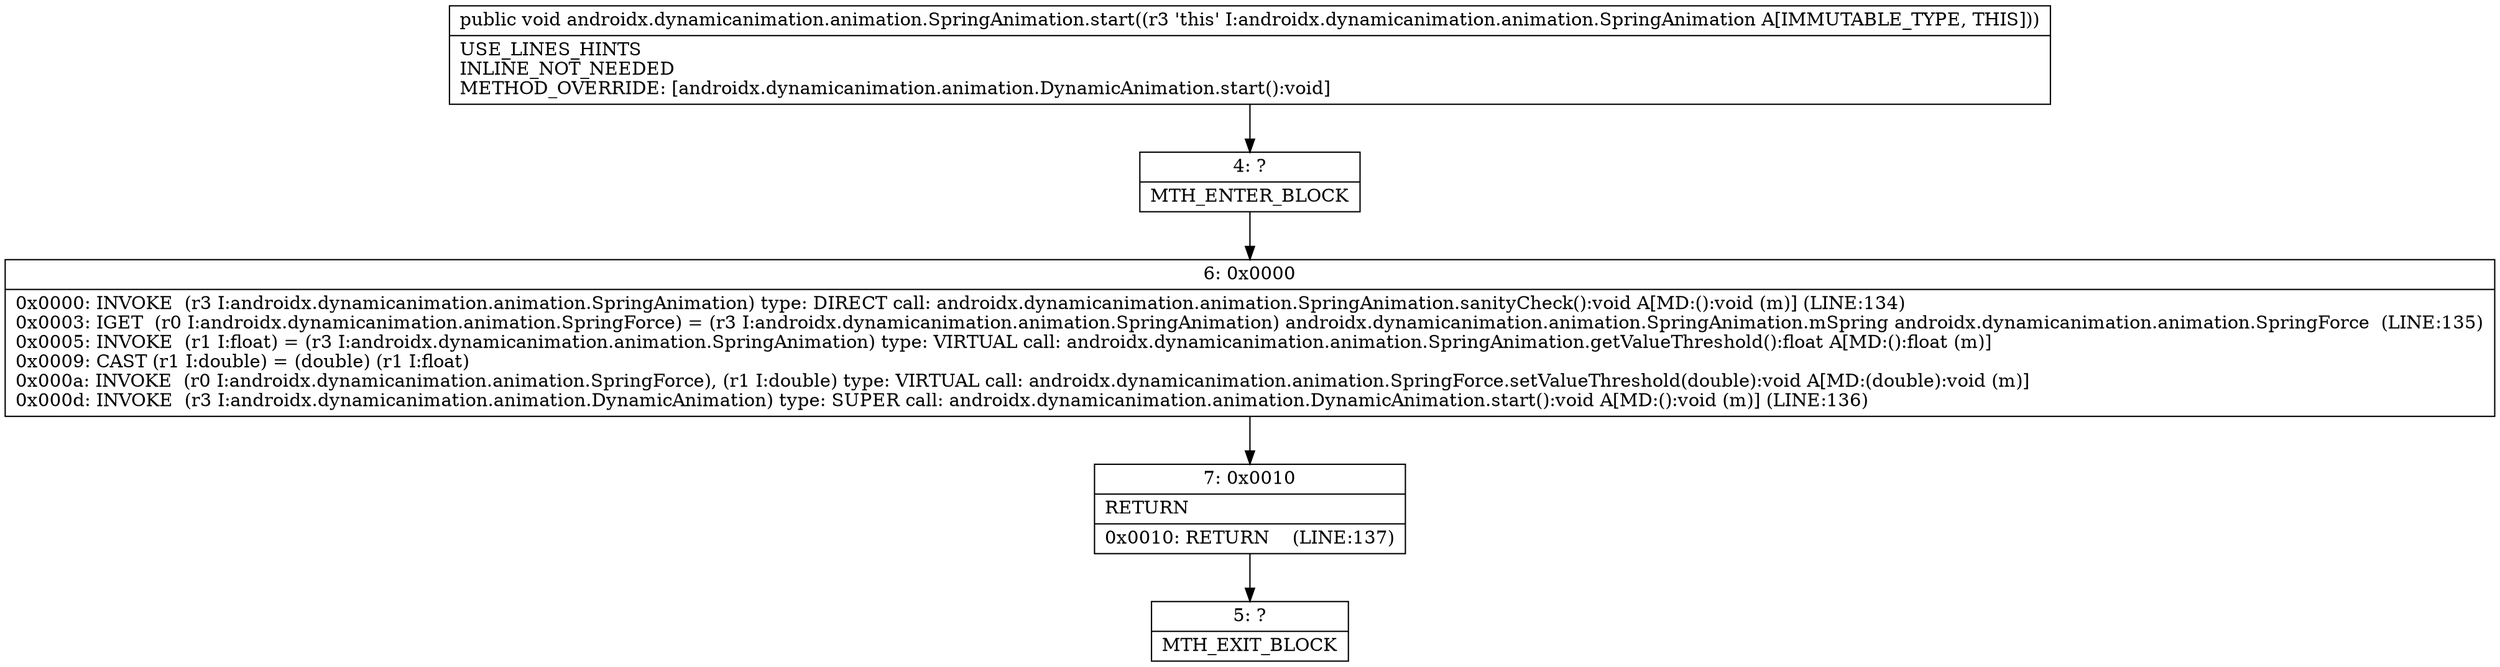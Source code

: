 digraph "CFG forandroidx.dynamicanimation.animation.SpringAnimation.start()V" {
Node_4 [shape=record,label="{4\:\ ?|MTH_ENTER_BLOCK\l}"];
Node_6 [shape=record,label="{6\:\ 0x0000|0x0000: INVOKE  (r3 I:androidx.dynamicanimation.animation.SpringAnimation) type: DIRECT call: androidx.dynamicanimation.animation.SpringAnimation.sanityCheck():void A[MD:():void (m)] (LINE:134)\l0x0003: IGET  (r0 I:androidx.dynamicanimation.animation.SpringForce) = (r3 I:androidx.dynamicanimation.animation.SpringAnimation) androidx.dynamicanimation.animation.SpringAnimation.mSpring androidx.dynamicanimation.animation.SpringForce  (LINE:135)\l0x0005: INVOKE  (r1 I:float) = (r3 I:androidx.dynamicanimation.animation.SpringAnimation) type: VIRTUAL call: androidx.dynamicanimation.animation.SpringAnimation.getValueThreshold():float A[MD:():float (m)]\l0x0009: CAST (r1 I:double) = (double) (r1 I:float) \l0x000a: INVOKE  (r0 I:androidx.dynamicanimation.animation.SpringForce), (r1 I:double) type: VIRTUAL call: androidx.dynamicanimation.animation.SpringForce.setValueThreshold(double):void A[MD:(double):void (m)]\l0x000d: INVOKE  (r3 I:androidx.dynamicanimation.animation.DynamicAnimation) type: SUPER call: androidx.dynamicanimation.animation.DynamicAnimation.start():void A[MD:():void (m)] (LINE:136)\l}"];
Node_7 [shape=record,label="{7\:\ 0x0010|RETURN\l|0x0010: RETURN    (LINE:137)\l}"];
Node_5 [shape=record,label="{5\:\ ?|MTH_EXIT_BLOCK\l}"];
MethodNode[shape=record,label="{public void androidx.dynamicanimation.animation.SpringAnimation.start((r3 'this' I:androidx.dynamicanimation.animation.SpringAnimation A[IMMUTABLE_TYPE, THIS]))  | USE_LINES_HINTS\lINLINE_NOT_NEEDED\lMETHOD_OVERRIDE: [androidx.dynamicanimation.animation.DynamicAnimation.start():void]\l}"];
MethodNode -> Node_4;Node_4 -> Node_6;
Node_6 -> Node_7;
Node_7 -> Node_5;
}

